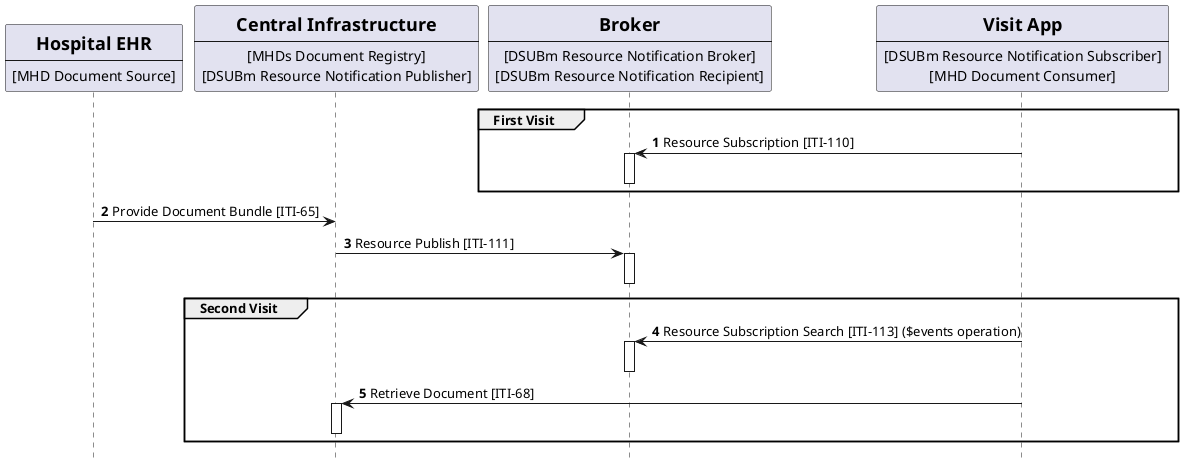 @startuml
skinparam svgDimensionStyle false
hide footbox

/'title "Subscription with DSUBm on MHDs infrastructure with pull notification" '/
participant HospitalEHR [
    = Hospital EHR
    ----
    [MHD Document Source]
] 

participant MHDsDocumentRegistry [
    =Central Infrastructure
    ----
    [MHDs Document Registry]
    [DSUBm Resource Notification Publisher]
] 

participant Broker[
    = Broker
    ----
    [DSUBm Resource Notification Broker]
    [DSUBm Resource Notification Recipient]
]

participant App [
    = Visit App
    ----
    [DSUBm Resource Notification Subscriber]
    [MHD Document Consumer]
] 

autonumber "<b>"
group First Visit
  App -> Broker:   Resource Subscription [ITI-110]
  activate Broker
  deactivate Broker
end
HospitalEHR -> MHDsDocumentRegistry:  Provide Document Bundle [ITI-65]
MHDsDocumentRegistry -> Broker : Resource Publish [ITI-111]
activate Broker
deactivate Broker


group Second Visit
  App -> Broker: Resource Subscription Search [ITI-113] ($events operation)
  activate Broker
  deactivate Broker
  App -> MHDsDocumentRegistry: Retrieve Document [ITI-68]
  activate MHDsDocumentRegistry
  deactivate MHDsDocumentRegistry
end


@enduml
